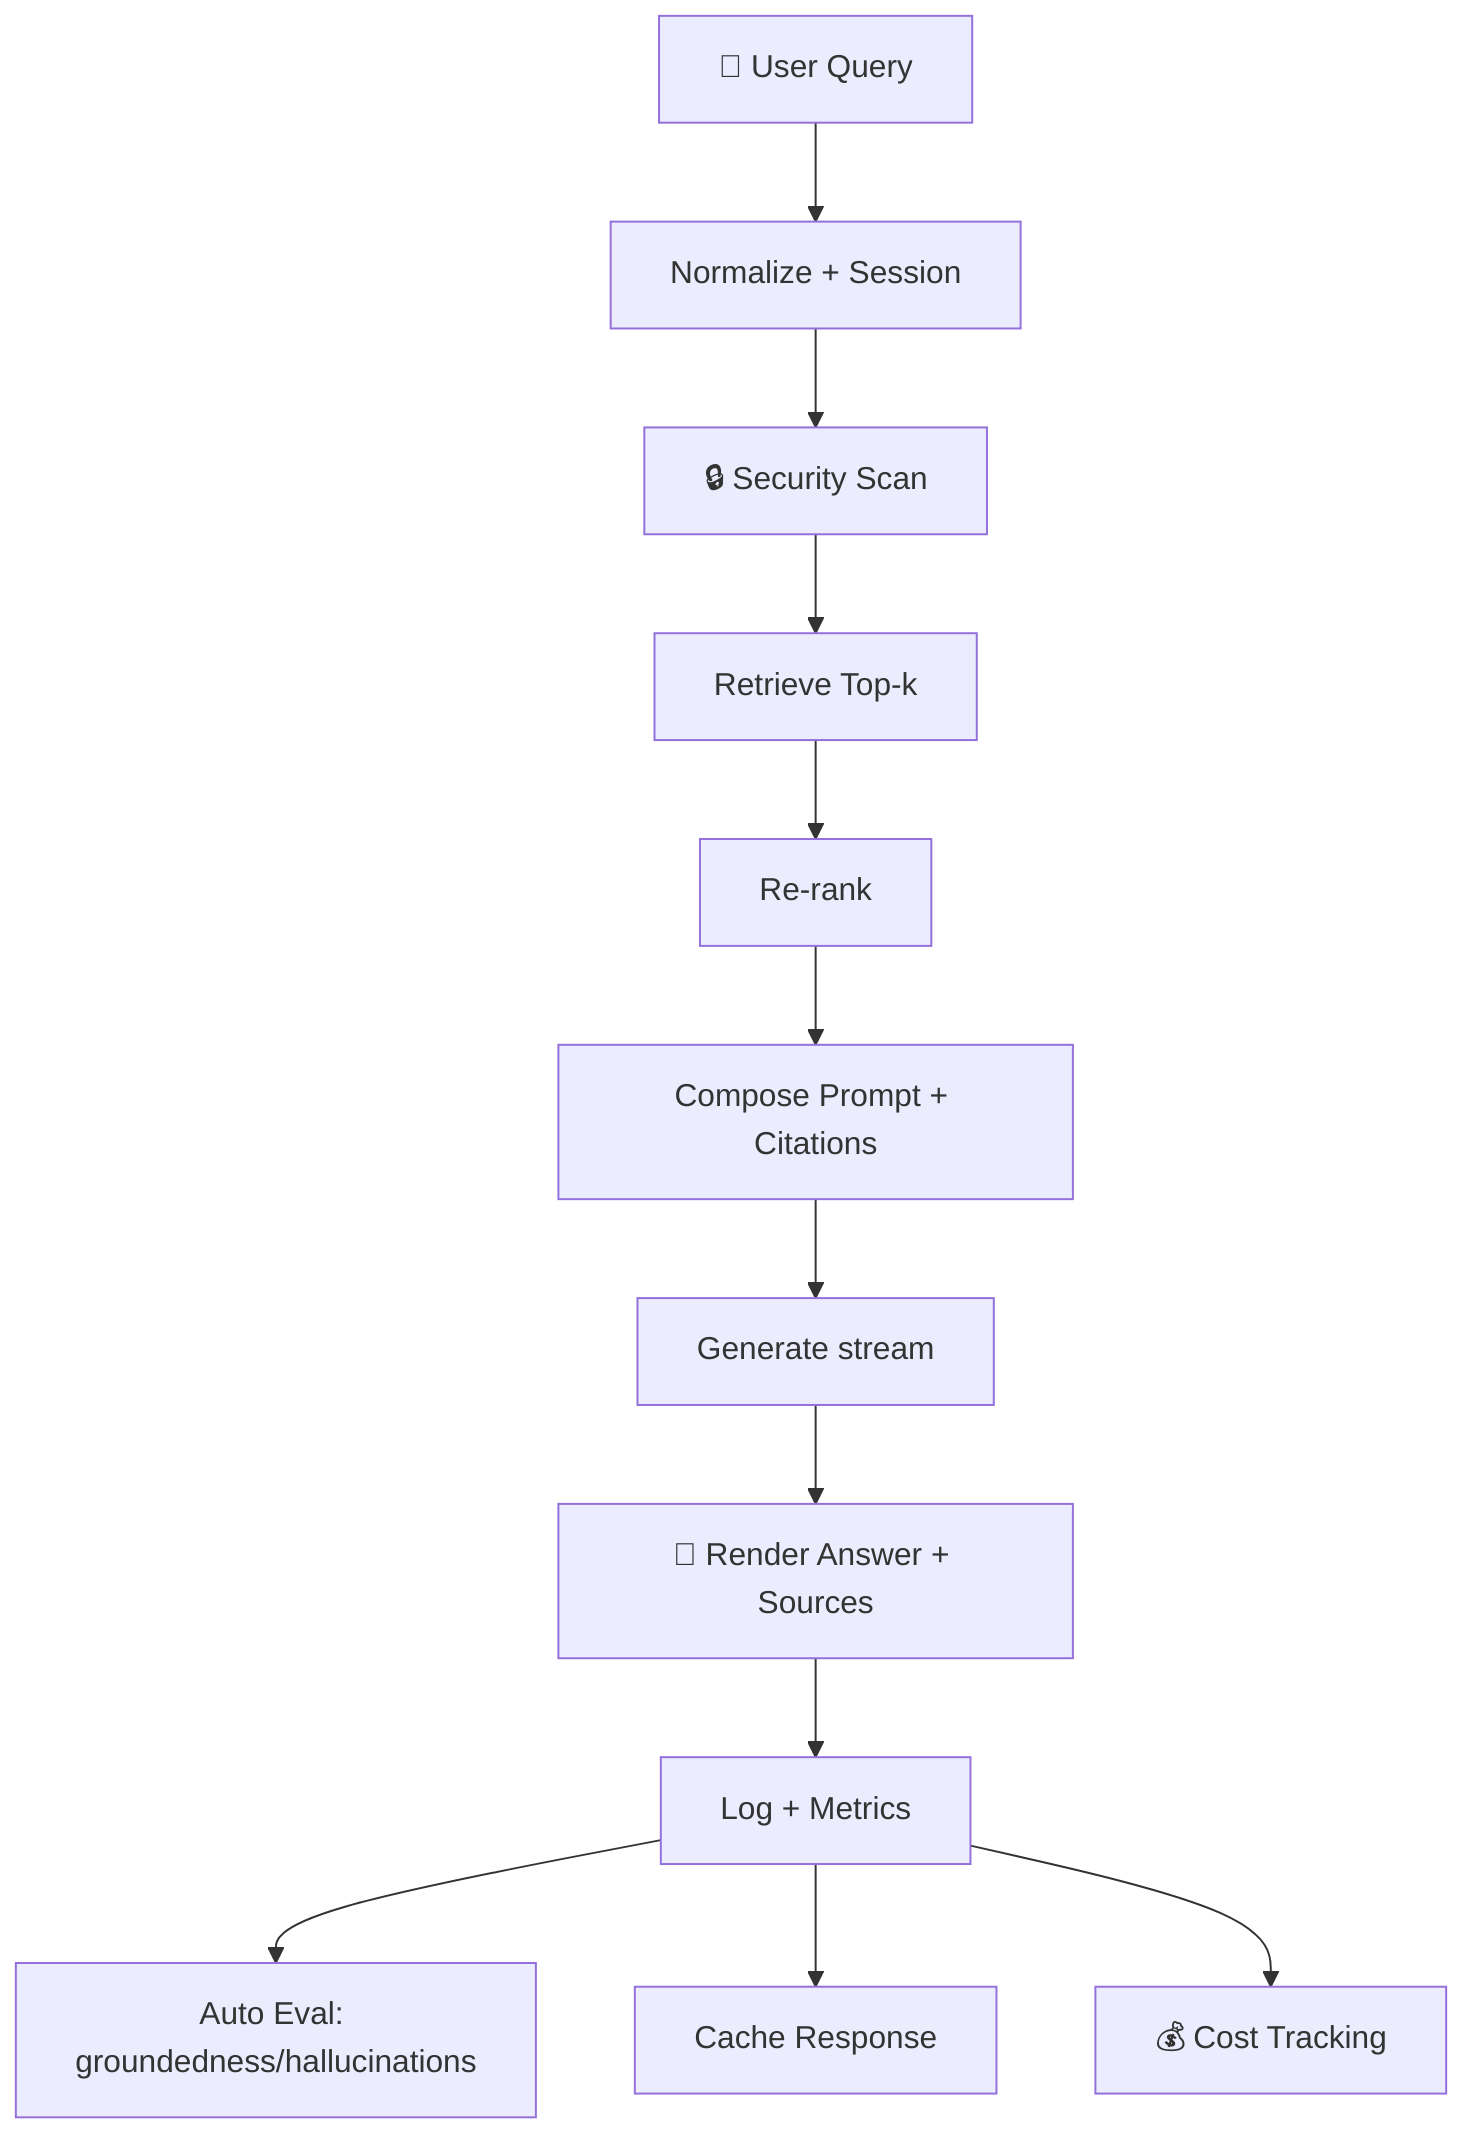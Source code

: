 %% Enhanced ai-roles-workflows-comprehensive_diagram_4.mmd with better fonts and colors
%% Generated by enhance_mermaid_diagrams.py

graph TD
classDef primary fill:#e8f4fd,stroke:#1976d2,stroke-width:3px,color:#0d47a1,font-size:14px,font-weight:bold
classDef secondary fill:#f3e5f5,stroke:#7b1fa2,stroke-width:3px,color:#4a148c,font-size:13px,font-weight:bold
classDef success fill:#e8f5e8,stroke:#388e3c,stroke-width:3px,color:#1b5e20,font-size:13px,font-weight:bold
classDef warning fill:#fff3e0,stroke:#f57c00,stroke-width:3px,color:#e65100,font-size:13px,font-weight:bold
classDef danger fill:#ffebee,stroke:#c62828,stroke-width:3px,color:#b71c1c,font-size:13px,font-weight:bold
classDef info fill:#e0f2f1,stroke:#00695c,stroke-width:3px,color:#004d40,font-size:13px,font-weight:bold
classDef light fill:#fff8e1,stroke:#fbc02d,stroke-width:3px,color:#f57f17,font-size:13px,font-weight:bold
    
    U["👤 User Query"]:::input --> N["Normalize + Session"]:::process
    N --> SEC["🔒 Security Scan"]:::security
    SEC --> RET["Retrieve Top-k"]:::process
    RET --> RERANK["Re-rank"]:::process
    RERANK --> COMP["Compose Prompt + Citations"]:::process
    COMP --> LLM["Generate stream"]:::process
    LLM --> OUT["🏁 Render Answer + Sources"]:::output
    OUT --> LOG["Log + Metrics"]:::process
    LOG --> EVAL["Auto Eval: groundedness/hallucinations"]:::process
    LOG --> CACHE["Cache Response"]:::process
    LOG --> COST["💰 Cost Tracking"]:::process